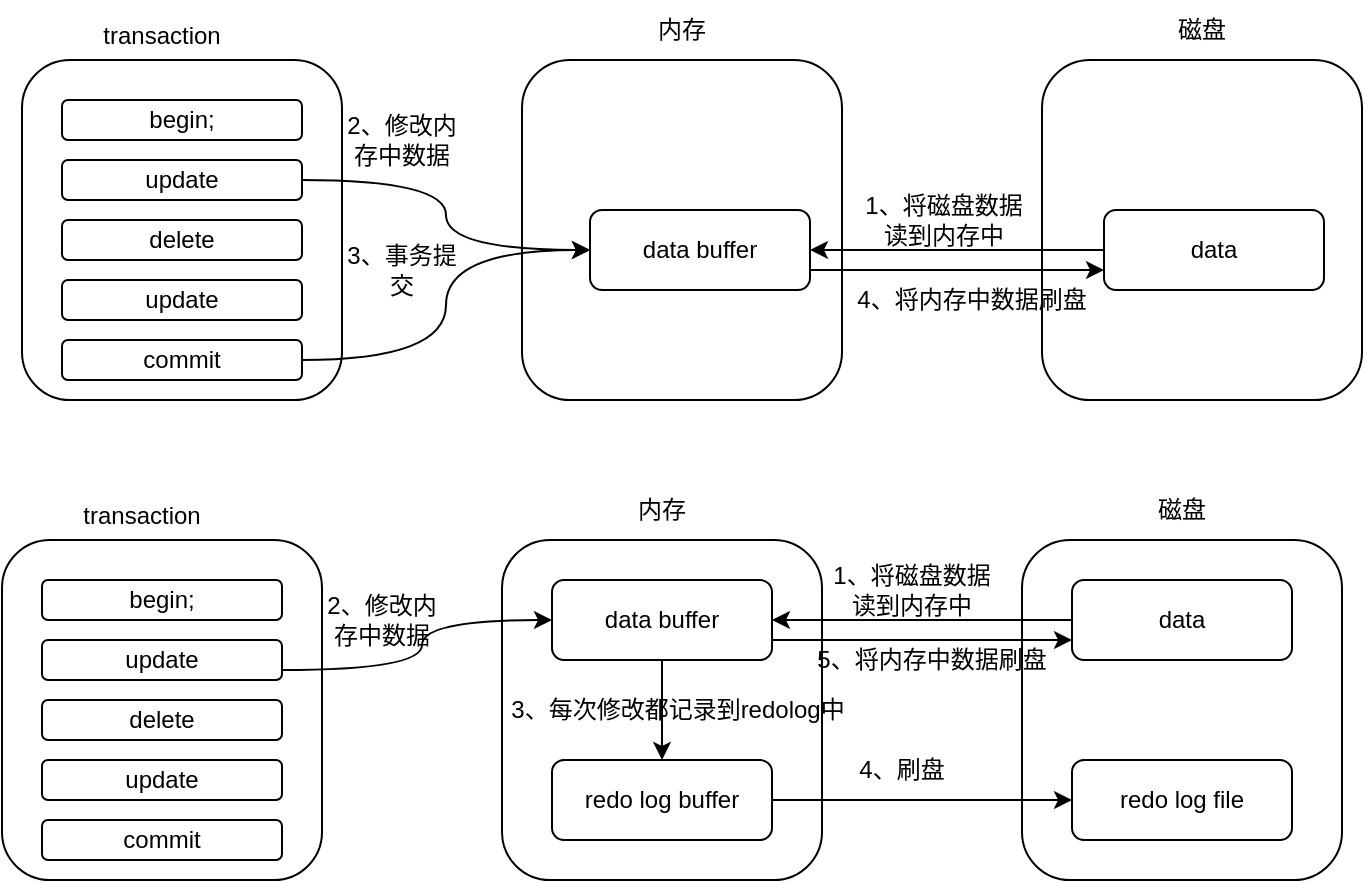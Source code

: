 <mxfile version="21.7.2" type="github">
  <diagram name="第 1 页" id="yQ4KO87JT2s5S2anVl1d">
    <mxGraphModel dx="1146" dy="1782" grid="1" gridSize="10" guides="1" tooltips="1" connect="1" arrows="1" fold="1" page="1" pageScale="1" pageWidth="827" pageHeight="1169" math="0" shadow="0">
      <root>
        <mxCell id="0" />
        <mxCell id="1" parent="0" />
        <mxCell id="2FhTcSkDvvI_uT3vC874-1" value="" style="rounded=1;whiteSpace=wrap;html=1;" vertex="1" parent="1">
          <mxGeometry x="120" y="160" width="160" height="170" as="geometry" />
        </mxCell>
        <mxCell id="2FhTcSkDvvI_uT3vC874-2" value="&lt;div&gt;transaction&lt;/div&gt;&lt;div&gt;&lt;br&gt;&lt;/div&gt;" style="text;html=1;strokeColor=none;fillColor=none;align=center;verticalAlign=middle;whiteSpace=wrap;rounded=0;" vertex="1" parent="1">
          <mxGeometry x="150" y="140" width="80" height="30" as="geometry" />
        </mxCell>
        <mxCell id="2FhTcSkDvvI_uT3vC874-3" value="begin;" style="rounded=1;whiteSpace=wrap;html=1;" vertex="1" parent="1">
          <mxGeometry x="140" y="180" width="120" height="20" as="geometry" />
        </mxCell>
        <mxCell id="2FhTcSkDvvI_uT3vC874-4" value="update" style="rounded=1;whiteSpace=wrap;html=1;" vertex="1" parent="1">
          <mxGeometry x="140" y="210" width="120" height="20" as="geometry" />
        </mxCell>
        <mxCell id="2FhTcSkDvvI_uT3vC874-5" value="delete" style="rounded=1;whiteSpace=wrap;html=1;" vertex="1" parent="1">
          <mxGeometry x="140" y="240" width="120" height="20" as="geometry" />
        </mxCell>
        <mxCell id="2FhTcSkDvvI_uT3vC874-6" value="update" style="rounded=1;whiteSpace=wrap;html=1;" vertex="1" parent="1">
          <mxGeometry x="140" y="270" width="120" height="20" as="geometry" />
        </mxCell>
        <mxCell id="2FhTcSkDvvI_uT3vC874-7" value="commit" style="rounded=1;whiteSpace=wrap;html=1;" vertex="1" parent="1">
          <mxGeometry x="140" y="300" width="120" height="20" as="geometry" />
        </mxCell>
        <mxCell id="2FhTcSkDvvI_uT3vC874-8" value="" style="rounded=1;whiteSpace=wrap;html=1;" vertex="1" parent="1">
          <mxGeometry x="370" y="160" width="160" height="170" as="geometry" />
        </mxCell>
        <mxCell id="2FhTcSkDvvI_uT3vC874-9" value="内存" style="text;html=1;strokeColor=none;fillColor=none;align=center;verticalAlign=middle;whiteSpace=wrap;rounded=0;" vertex="1" parent="1">
          <mxGeometry x="420" y="130" width="60" height="30" as="geometry" />
        </mxCell>
        <mxCell id="2FhTcSkDvvI_uT3vC874-19" style="edgeStyle=orthogonalEdgeStyle;rounded=0;orthogonalLoop=1;jettySize=auto;html=1;exitX=0.5;exitY=1;exitDx=0;exitDy=0;" edge="1" parent="1" source="2FhTcSkDvvI_uT3vC874-10" target="2FhTcSkDvvI_uT3vC874-11">
          <mxGeometry relative="1" as="geometry" />
        </mxCell>
        <mxCell id="2FhTcSkDvvI_uT3vC874-10" value="data buffer" style="rounded=1;whiteSpace=wrap;html=1;" vertex="1" parent="1">
          <mxGeometry x="395" y="180" width="110" height="40" as="geometry" />
        </mxCell>
        <mxCell id="2FhTcSkDvvI_uT3vC874-11" value="redo log buffer" style="rounded=1;whiteSpace=wrap;html=1;" vertex="1" parent="1">
          <mxGeometry x="395" y="270" width="110" height="40" as="geometry" />
        </mxCell>
        <mxCell id="2FhTcSkDvvI_uT3vC874-12" value="" style="rounded=1;whiteSpace=wrap;html=1;" vertex="1" parent="1">
          <mxGeometry x="630" y="160" width="160" height="170" as="geometry" />
        </mxCell>
        <mxCell id="2FhTcSkDvvI_uT3vC874-15" style="edgeStyle=orthogonalEdgeStyle;rounded=0;orthogonalLoop=1;jettySize=auto;html=1;exitX=0;exitY=0.5;exitDx=0;exitDy=0;entryX=1;entryY=0.5;entryDx=0;entryDy=0;" edge="1" parent="1" source="2FhTcSkDvvI_uT3vC874-13" target="2FhTcSkDvvI_uT3vC874-10">
          <mxGeometry relative="1" as="geometry" />
        </mxCell>
        <mxCell id="2FhTcSkDvvI_uT3vC874-13" value="data" style="rounded=1;whiteSpace=wrap;html=1;" vertex="1" parent="1">
          <mxGeometry x="655" y="180" width="110" height="40" as="geometry" />
        </mxCell>
        <mxCell id="2FhTcSkDvvI_uT3vC874-14" value="redo log file" style="rounded=1;whiteSpace=wrap;html=1;" vertex="1" parent="1">
          <mxGeometry x="655" y="270" width="110" height="40" as="geometry" />
        </mxCell>
        <mxCell id="2FhTcSkDvvI_uT3vC874-16" value="1、将磁盘数据读到内存中" style="text;html=1;strokeColor=none;fillColor=none;align=center;verticalAlign=middle;whiteSpace=wrap;rounded=0;" vertex="1" parent="1">
          <mxGeometry x="530" y="170" width="90" height="30" as="geometry" />
        </mxCell>
        <mxCell id="2FhTcSkDvvI_uT3vC874-17" style="edgeStyle=orthogonalEdgeStyle;rounded=0;orthogonalLoop=1;jettySize=auto;html=1;exitX=1;exitY=0.75;exitDx=0;exitDy=0;entryX=0;entryY=0.5;entryDx=0;entryDy=0;curved=1;" edge="1" parent="1" source="2FhTcSkDvvI_uT3vC874-4" target="2FhTcSkDvvI_uT3vC874-10">
          <mxGeometry relative="1" as="geometry">
            <Array as="points">
              <mxPoint x="330" y="225" />
              <mxPoint x="330" y="200" />
            </Array>
          </mxGeometry>
        </mxCell>
        <mxCell id="2FhTcSkDvvI_uT3vC874-18" value="2、修改内存中数据" style="text;html=1;strokeColor=none;fillColor=none;align=center;verticalAlign=middle;whiteSpace=wrap;rounded=0;" vertex="1" parent="1">
          <mxGeometry x="280" y="185" width="60" height="30" as="geometry" />
        </mxCell>
        <mxCell id="2FhTcSkDvvI_uT3vC874-20" value="3、每次修改都记录到redolog中" style="text;html=1;strokeColor=none;fillColor=none;align=center;verticalAlign=middle;whiteSpace=wrap;rounded=0;" vertex="1" parent="1">
          <mxGeometry x="370" y="230" width="176" height="30" as="geometry" />
        </mxCell>
        <mxCell id="2FhTcSkDvvI_uT3vC874-22" value="4、刷盘" style="text;html=1;strokeColor=none;fillColor=none;align=center;verticalAlign=middle;whiteSpace=wrap;rounded=0;" vertex="1" parent="1">
          <mxGeometry x="540" y="260" width="60" height="30" as="geometry" />
        </mxCell>
        <mxCell id="2FhTcSkDvvI_uT3vC874-24" style="edgeStyle=orthogonalEdgeStyle;rounded=0;orthogonalLoop=1;jettySize=auto;html=1;exitX=1;exitY=0.75;exitDx=0;exitDy=0;entryX=0;entryY=0.75;entryDx=0;entryDy=0;" edge="1" parent="1" source="2FhTcSkDvvI_uT3vC874-10" target="2FhTcSkDvvI_uT3vC874-13">
          <mxGeometry relative="1" as="geometry" />
        </mxCell>
        <mxCell id="2FhTcSkDvvI_uT3vC874-25" value="5、将内存中数据刷盘" style="text;html=1;strokeColor=none;fillColor=none;align=center;verticalAlign=middle;whiteSpace=wrap;rounded=0;" vertex="1" parent="1">
          <mxGeometry x="510" y="205" width="150" height="30" as="geometry" />
        </mxCell>
        <mxCell id="2FhTcSkDvvI_uT3vC874-21" style="edgeStyle=orthogonalEdgeStyle;rounded=0;orthogonalLoop=1;jettySize=auto;html=1;exitX=1;exitY=0.5;exitDx=0;exitDy=0;entryX=0;entryY=0.5;entryDx=0;entryDy=0;" edge="1" parent="1" source="2FhTcSkDvvI_uT3vC874-11" target="2FhTcSkDvvI_uT3vC874-14">
          <mxGeometry relative="1" as="geometry" />
        </mxCell>
        <mxCell id="2FhTcSkDvvI_uT3vC874-26" value="" style="rounded=1;whiteSpace=wrap;html=1;" vertex="1" parent="1">
          <mxGeometry x="130" y="-80" width="160" height="170" as="geometry" />
        </mxCell>
        <mxCell id="2FhTcSkDvvI_uT3vC874-27" value="&lt;div&gt;transaction&lt;/div&gt;&lt;div&gt;&lt;br&gt;&lt;/div&gt;" style="text;html=1;strokeColor=none;fillColor=none;align=center;verticalAlign=middle;whiteSpace=wrap;rounded=0;" vertex="1" parent="1">
          <mxGeometry x="160" y="-100" width="80" height="30" as="geometry" />
        </mxCell>
        <mxCell id="2FhTcSkDvvI_uT3vC874-28" value="begin;" style="rounded=1;whiteSpace=wrap;html=1;" vertex="1" parent="1">
          <mxGeometry x="150" y="-60" width="120" height="20" as="geometry" />
        </mxCell>
        <mxCell id="2FhTcSkDvvI_uT3vC874-29" value="update" style="rounded=1;whiteSpace=wrap;html=1;" vertex="1" parent="1">
          <mxGeometry x="150" y="-30" width="120" height="20" as="geometry" />
        </mxCell>
        <mxCell id="2FhTcSkDvvI_uT3vC874-30" value="delete" style="rounded=1;whiteSpace=wrap;html=1;" vertex="1" parent="1">
          <mxGeometry x="150" width="120" height="20" as="geometry" />
        </mxCell>
        <mxCell id="2FhTcSkDvvI_uT3vC874-31" value="update" style="rounded=1;whiteSpace=wrap;html=1;" vertex="1" parent="1">
          <mxGeometry x="150" y="30" width="120" height="20" as="geometry" />
        </mxCell>
        <mxCell id="2FhTcSkDvvI_uT3vC874-32" value="commit" style="rounded=1;whiteSpace=wrap;html=1;" vertex="1" parent="1">
          <mxGeometry x="150" y="60" width="120" height="20" as="geometry" />
        </mxCell>
        <mxCell id="2FhTcSkDvvI_uT3vC874-33" value="" style="rounded=1;whiteSpace=wrap;html=1;" vertex="1" parent="1">
          <mxGeometry x="380" y="-80" width="160" height="170" as="geometry" />
        </mxCell>
        <mxCell id="2FhTcSkDvvI_uT3vC874-34" value="内存" style="text;html=1;strokeColor=none;fillColor=none;align=center;verticalAlign=middle;whiteSpace=wrap;rounded=0;" vertex="1" parent="1">
          <mxGeometry x="430" y="-110" width="60" height="30" as="geometry" />
        </mxCell>
        <mxCell id="2FhTcSkDvvI_uT3vC874-36" value="data buffer" style="rounded=1;whiteSpace=wrap;html=1;" vertex="1" parent="1">
          <mxGeometry x="414" y="-5" width="110" height="40" as="geometry" />
        </mxCell>
        <mxCell id="2FhTcSkDvvI_uT3vC874-38" value="" style="rounded=1;whiteSpace=wrap;html=1;" vertex="1" parent="1">
          <mxGeometry x="640" y="-80" width="160" height="170" as="geometry" />
        </mxCell>
        <mxCell id="2FhTcSkDvvI_uT3vC874-39" style="edgeStyle=orthogonalEdgeStyle;rounded=0;orthogonalLoop=1;jettySize=auto;html=1;exitX=0;exitY=0.5;exitDx=0;exitDy=0;entryX=1;entryY=0.5;entryDx=0;entryDy=0;" edge="1" parent="1" source="2FhTcSkDvvI_uT3vC874-40" target="2FhTcSkDvvI_uT3vC874-36">
          <mxGeometry relative="1" as="geometry" />
        </mxCell>
        <mxCell id="2FhTcSkDvvI_uT3vC874-40" value="data" style="rounded=1;whiteSpace=wrap;html=1;" vertex="1" parent="1">
          <mxGeometry x="671" y="-5" width="110" height="40" as="geometry" />
        </mxCell>
        <mxCell id="2FhTcSkDvvI_uT3vC874-42" value="1、将磁盘数据读到内存中" style="text;html=1;strokeColor=none;fillColor=none;align=center;verticalAlign=middle;whiteSpace=wrap;rounded=0;" vertex="1" parent="1">
          <mxGeometry x="546" y="-15" width="90" height="30" as="geometry" />
        </mxCell>
        <mxCell id="2FhTcSkDvvI_uT3vC874-44" value="2、修改内存中数据" style="text;html=1;strokeColor=none;fillColor=none;align=center;verticalAlign=middle;whiteSpace=wrap;rounded=0;" vertex="1" parent="1">
          <mxGeometry x="290" y="-55" width="60" height="30" as="geometry" />
        </mxCell>
        <mxCell id="2FhTcSkDvvI_uT3vC874-47" style="edgeStyle=orthogonalEdgeStyle;rounded=0;orthogonalLoop=1;jettySize=auto;html=1;exitX=1;exitY=0.75;exitDx=0;exitDy=0;entryX=0;entryY=0.75;entryDx=0;entryDy=0;" edge="1" parent="1" source="2FhTcSkDvvI_uT3vC874-36" target="2FhTcSkDvvI_uT3vC874-40">
          <mxGeometry relative="1" as="geometry" />
        </mxCell>
        <mxCell id="2FhTcSkDvvI_uT3vC874-48" value="4、将内存中数据刷盘" style="text;html=1;strokeColor=none;fillColor=none;align=center;verticalAlign=middle;whiteSpace=wrap;rounded=0;" vertex="1" parent="1">
          <mxGeometry x="530" y="25" width="150" height="30" as="geometry" />
        </mxCell>
        <mxCell id="2FhTcSkDvvI_uT3vC874-51" value="3、事务提交" style="text;html=1;strokeColor=none;fillColor=none;align=center;verticalAlign=middle;whiteSpace=wrap;rounded=0;" vertex="1" parent="1">
          <mxGeometry x="290" y="10" width="60" height="30" as="geometry" />
        </mxCell>
        <mxCell id="2FhTcSkDvvI_uT3vC874-50" style="edgeStyle=orthogonalEdgeStyle;rounded=0;orthogonalLoop=1;jettySize=auto;html=1;exitX=1;exitY=0.5;exitDx=0;exitDy=0;entryX=0;entryY=0.5;entryDx=0;entryDy=0;curved=1;" edge="1" parent="1" source="2FhTcSkDvvI_uT3vC874-32" target="2FhTcSkDvvI_uT3vC874-36">
          <mxGeometry relative="1" as="geometry" />
        </mxCell>
        <mxCell id="2FhTcSkDvvI_uT3vC874-52" style="edgeStyle=orthogonalEdgeStyle;rounded=0;orthogonalLoop=1;jettySize=auto;html=1;exitX=1;exitY=0.5;exitDx=0;exitDy=0;entryX=0;entryY=0.5;entryDx=0;entryDy=0;curved=1;" edge="1" parent="1" source="2FhTcSkDvvI_uT3vC874-29" target="2FhTcSkDvvI_uT3vC874-36">
          <mxGeometry relative="1" as="geometry" />
        </mxCell>
        <mxCell id="2FhTcSkDvvI_uT3vC874-53" value="磁盘" style="text;html=1;strokeColor=none;fillColor=none;align=center;verticalAlign=middle;whiteSpace=wrap;rounded=0;" vertex="1" parent="1">
          <mxGeometry x="690" y="-110" width="60" height="30" as="geometry" />
        </mxCell>
        <mxCell id="2FhTcSkDvvI_uT3vC874-54" value="磁盘" style="text;html=1;strokeColor=none;fillColor=none;align=center;verticalAlign=middle;whiteSpace=wrap;rounded=0;" vertex="1" parent="1">
          <mxGeometry x="680" y="130" width="60" height="30" as="geometry" />
        </mxCell>
      </root>
    </mxGraphModel>
  </diagram>
</mxfile>
